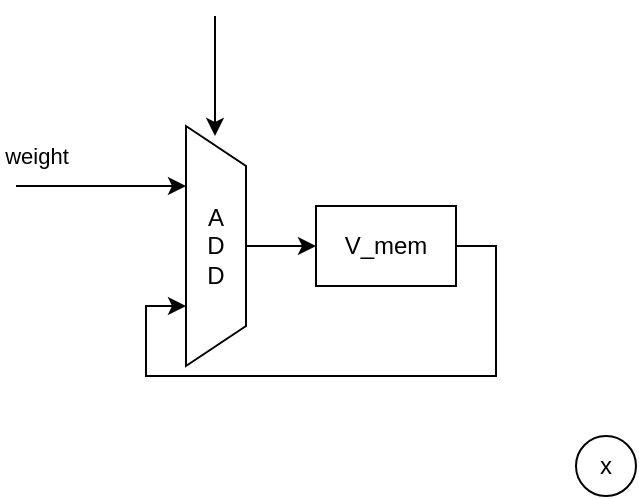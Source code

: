 <mxfile version="24.3.1" type="github">
  <diagram name="Page-1" id="s955rjKYIgd6T8PoFrvv">
    <mxGraphModel dx="478" dy="305" grid="1" gridSize="10" guides="1" tooltips="1" connect="1" arrows="1" fold="1" page="1" pageScale="1" pageWidth="850" pageHeight="1100" math="0" shadow="0">
      <root>
        <mxCell id="0" />
        <mxCell id="1" parent="0" />
        <mxCell id="9LbVqNVVqpxAe8NnLPx7-6" style="edgeStyle=orthogonalEdgeStyle;rounded=0;orthogonalLoop=1;jettySize=auto;html=1;entryX=0;entryY=0.5;entryDx=0;entryDy=0;" edge="1" parent="1" source="9LbVqNVVqpxAe8NnLPx7-1" target="9LbVqNVVqpxAe8NnLPx7-5">
          <mxGeometry relative="1" as="geometry" />
        </mxCell>
        <mxCell id="9LbVqNVVqpxAe8NnLPx7-1" value="" style="shape=trapezoid;perimeter=trapezoidPerimeter;whiteSpace=wrap;html=1;fixedSize=1;rotation=90;" vertex="1" parent="1">
          <mxGeometry x="120" y="180" width="120" height="30" as="geometry" />
        </mxCell>
        <mxCell id="9LbVqNVVqpxAe8NnLPx7-2" value="&lt;div&gt;A&lt;/div&gt;&lt;div&gt;D&lt;/div&gt;&lt;div&gt;D&lt;br&gt;&lt;/div&gt;" style="text;html=1;align=center;verticalAlign=middle;whiteSpace=wrap;rounded=0;" vertex="1" parent="1">
          <mxGeometry x="150" y="180" width="60" height="30" as="geometry" />
        </mxCell>
        <mxCell id="9LbVqNVVqpxAe8NnLPx7-3" value="x" style="ellipse;whiteSpace=wrap;html=1;aspect=fixed;" vertex="1" parent="1">
          <mxGeometry x="360" y="290" width="30" height="30" as="geometry" />
        </mxCell>
        <mxCell id="9LbVqNVVqpxAe8NnLPx7-7" style="edgeStyle=orthogonalEdgeStyle;rounded=0;orthogonalLoop=1;jettySize=auto;html=1;exitX=1;exitY=0.5;exitDx=0;exitDy=0;entryX=0.75;entryY=1;entryDx=0;entryDy=0;" edge="1" parent="1" source="9LbVqNVVqpxAe8NnLPx7-5" target="9LbVqNVVqpxAe8NnLPx7-1">
          <mxGeometry relative="1" as="geometry">
            <Array as="points">
              <mxPoint x="320" y="195" />
              <mxPoint x="320" y="260" />
              <mxPoint x="145" y="260" />
              <mxPoint x="145" y="225" />
            </Array>
          </mxGeometry>
        </mxCell>
        <mxCell id="9LbVqNVVqpxAe8NnLPx7-5" value="V_mem" style="rounded=0;whiteSpace=wrap;html=1;" vertex="1" parent="1">
          <mxGeometry x="230" y="175" width="70" height="40" as="geometry" />
        </mxCell>
        <mxCell id="9LbVqNVVqpxAe8NnLPx7-8" value="" style="endArrow=classic;html=1;rounded=0;entryX=0.25;entryY=1;entryDx=0;entryDy=0;" edge="1" parent="1" target="9LbVqNVVqpxAe8NnLPx7-1">
          <mxGeometry width="50" height="50" relative="1" as="geometry">
            <mxPoint x="80" y="165" as="sourcePoint" />
            <mxPoint x="110" y="150" as="targetPoint" />
          </mxGeometry>
        </mxCell>
        <mxCell id="9LbVqNVVqpxAe8NnLPx7-9" value="weight" style="edgeLabel;html=1;align=center;verticalAlign=middle;resizable=0;points=[];" vertex="1" connectable="0" parent="9LbVqNVVqpxAe8NnLPx7-8">
          <mxGeometry x="-0.741" y="-2" relative="1" as="geometry">
            <mxPoint x="-1" y="-17" as="offset" />
          </mxGeometry>
        </mxCell>
        <mxCell id="9LbVqNVVqpxAe8NnLPx7-10" value="" style="endArrow=classic;html=1;rounded=0;" edge="1" parent="1">
          <mxGeometry width="50" height="50" relative="1" as="geometry">
            <mxPoint x="179.5" y="80" as="sourcePoint" />
            <mxPoint x="179.5" y="140" as="targetPoint" />
          </mxGeometry>
        </mxCell>
      </root>
    </mxGraphModel>
  </diagram>
</mxfile>
